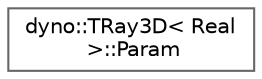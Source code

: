 digraph "Graphical Class Hierarchy"
{
 // LATEX_PDF_SIZE
  bgcolor="transparent";
  edge [fontname=Helvetica,fontsize=10,labelfontname=Helvetica,labelfontsize=10];
  node [fontname=Helvetica,fontsize=10,shape=box,height=0.2,width=0.4];
  rankdir="LR";
  Node0 [id="Node000000",label="dyno::TRay3D\< Real\l \>::Param",height=0.2,width=0.4,color="grey40", fillcolor="white", style="filled",URL="$structdyno_1_1_t_ray3_d_1_1_param.html",tooltip=" "];
}
